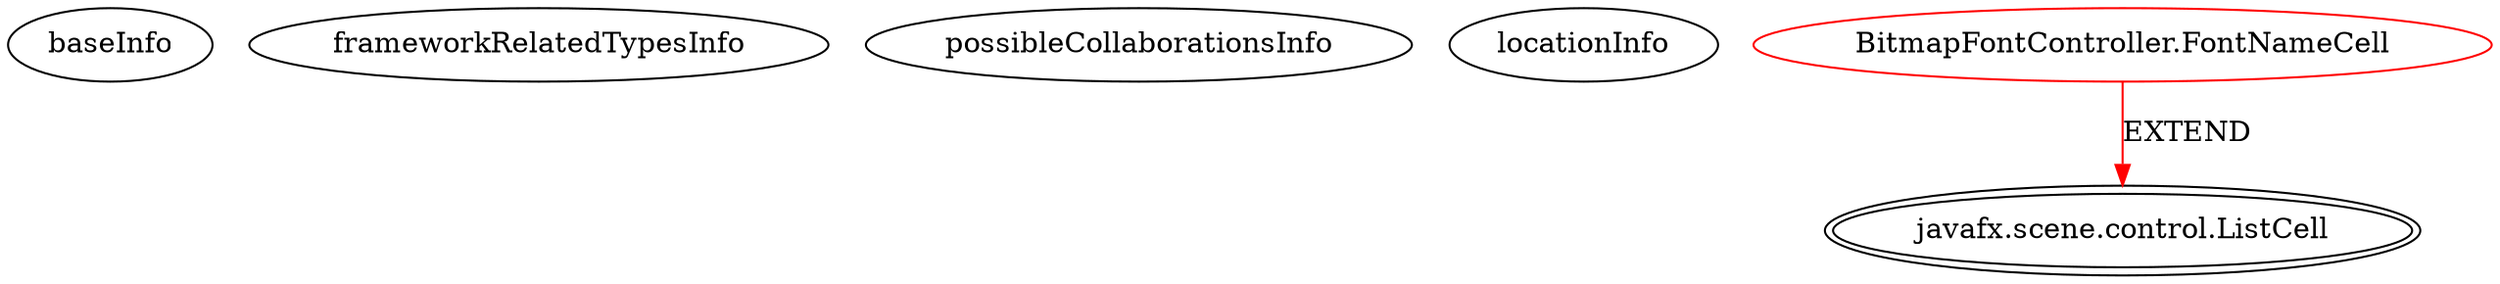 digraph {
baseInfo[graphId=2469,category="extension_graph",isAnonymous=false,possibleRelation=false]
frameworkRelatedTypesInfo[0="javafx.scene.control.ListCell"]
possibleCollaborationsInfo[]
locationInfo[projectName="dimalev-bitmap-font-generator",filePath="/dimalev-bitmap-font-generator/bitmap-font-generator-master/src/BitmapFontController.java",contextSignature="FontNameCell",graphId="2469"]
0[label="BitmapFontController.FontNameCell",vertexType="ROOT_CLIENT_CLASS_DECLARATION",isFrameworkType=false,color=red]
1[label="javafx.scene.control.ListCell",vertexType="FRAMEWORK_CLASS_TYPE",isFrameworkType=true,peripheries=2]
0->1[label="EXTEND",color=red]
}
